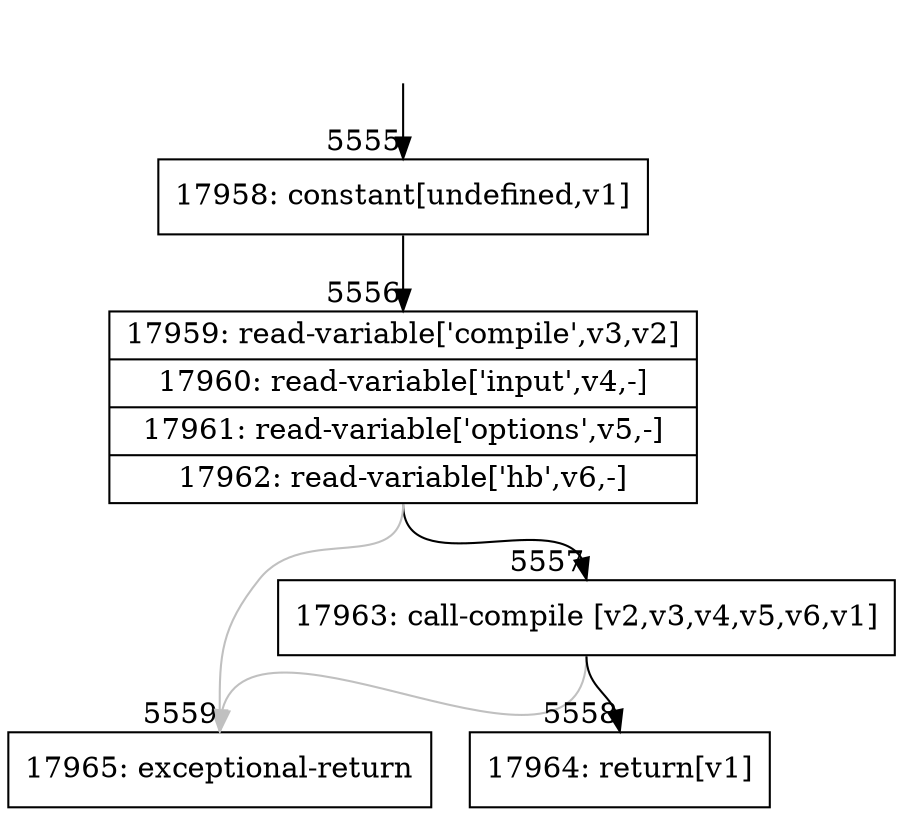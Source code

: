 digraph {
rankdir="TD"
BB_entry268[shape=none,label=""];
BB_entry268 -> BB5555 [tailport=s, headport=n, headlabel="    5555"]
BB5555 [shape=record label="{17958: constant[undefined,v1]}" ] 
BB5555 -> BB5556 [tailport=s, headport=n, headlabel="      5556"]
BB5556 [shape=record label="{17959: read-variable['compile',v3,v2]|17960: read-variable['input',v4,-]|17961: read-variable['options',v5,-]|17962: read-variable['hb',v6,-]}" ] 
BB5556 -> BB5557 [tailport=s, headport=n, headlabel="      5557"]
BB5556 -> BB5559 [tailport=s, headport=n, color=gray, headlabel="      5559"]
BB5557 [shape=record label="{17963: call-compile [v2,v3,v4,v5,v6,v1]}" ] 
BB5557 -> BB5558 [tailport=s, headport=n, headlabel="      5558"]
BB5557 -> BB5559 [tailport=s, headport=n, color=gray]
BB5558 [shape=record label="{17964: return[v1]}" ] 
BB5559 [shape=record label="{17965: exceptional-return}" ] 
//#$~ 3710
}
